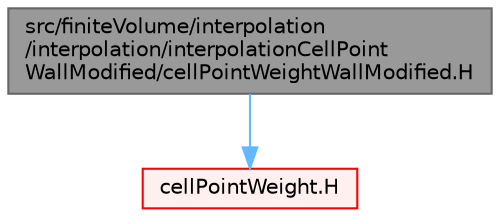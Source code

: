 digraph "src/finiteVolume/interpolation/interpolation/interpolationCellPointWallModified/cellPointWeightWallModified.H"
{
 // LATEX_PDF_SIZE
  bgcolor="transparent";
  edge [fontname=Helvetica,fontsize=10,labelfontname=Helvetica,labelfontsize=10];
  node [fontname=Helvetica,fontsize=10,shape=box,height=0.2,width=0.4];
  Node1 [id="Node000001",label="src/finiteVolume/interpolation\l/interpolation/interpolationCellPoint\lWallModified/cellPointWeightWallModified.H",height=0.2,width=0.4,color="gray40", fillcolor="grey60", style="filled", fontcolor="black",tooltip=" "];
  Node1 -> Node2 [id="edge1_Node000001_Node000002",color="steelblue1",style="solid",tooltip=" "];
  Node2 [id="Node000002",label="cellPointWeight.H",height=0.2,width=0.4,color="red", fillcolor="#FFF0F0", style="filled",URL="$cellPointWeight_8H.html",tooltip=" "];
}
